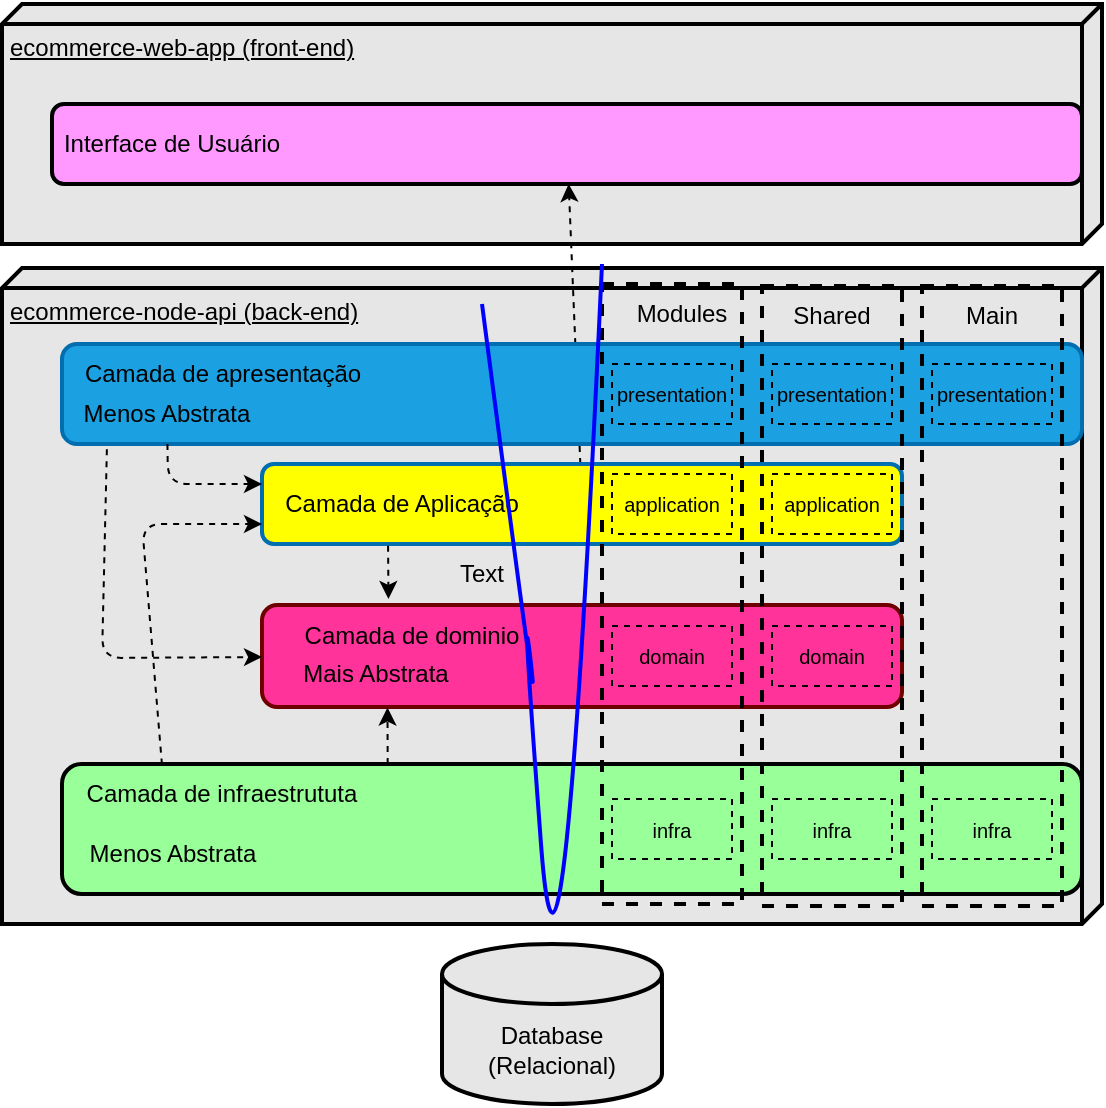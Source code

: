 <mxfile>
    <diagram id="aSWss9fgncpxhGeWPriy" name="Arquitetura em Camadas">
        <mxGraphModel dx="758" dy="619" grid="1" gridSize="10" guides="1" tooltips="1" connect="1" arrows="1" fold="1" page="1" pageScale="1" pageWidth="850" pageHeight="1100" math="0" shadow="0">
            <root>
                <mxCell id="0"/>
                <mxCell id="1" parent="0"/>
                <mxCell id="2" value="&lt;font color=&quot;#000000&quot;&gt;ecommerce-node-api (back-end)&lt;/font&gt;" style="verticalAlign=top;align=left;spacingTop=8;spacingLeft=2;spacingRight=12;shape=cube;size=10;direction=south;fontStyle=4;html=1;strokeWidth=2;fillColor=#E6E6E6;" parent="1" vertex="1">
                    <mxGeometry x="190" y="212" width="550" height="328" as="geometry"/>
                </mxCell>
                <mxCell id="4" value="&lt;font color=&quot;#000000&quot;&gt;ecommerce-web-app (front-end)&lt;/font&gt;" style="verticalAlign=top;align=left;spacingTop=8;spacingLeft=2;spacingRight=12;shape=cube;size=10;direction=south;fontStyle=4;html=1;strokeWidth=2;fillColor=#E6E6E6;" parent="1" vertex="1">
                    <mxGeometry x="190" y="80" width="550" height="120" as="geometry"/>
                </mxCell>
                <mxCell id="6" value="&lt;div style=&quot;&quot;&gt;&lt;br&gt;&lt;/div&gt;" style="rounded=1;whiteSpace=wrap;html=1;strokeWidth=2;align=center;fillColor=#FF3399;fontColor=#ffffff;strokeColor=#6F0000;points=[[0,0,0,0,0],[0,0.25,0,0,0],[0,0.51,0,0,0],[0,0.75,0,0,0],[0,1,0,0,0],[0.1,0,0,0,0],[0.25,1,0,0,0],[0.5,0,0,0,0],[0.5,1,0,0,0],[0.75,0,0,0,0],[0.75,1,0,0,0],[1,0,0,0,0],[1,0.25,0,0,0],[1,0.51,0,0,0],[1,0.75,0,0,0],[1,1,0,0,0]];" parent="1" vertex="1">
                    <mxGeometry x="320" y="380.5" width="320" height="51" as="geometry"/>
                </mxCell>
                <mxCell id="7" value="&lt;font color=&quot;#000000&quot;&gt;Camada de dominio&lt;/font&gt;" style="text;html=1;strokeColor=none;fillColor=none;align=center;verticalAlign=middle;whiteSpace=wrap;rounded=0;strokeWidth=2;" parent="1" vertex="1">
                    <mxGeometry x="335" y="380.5" width="120" height="30" as="geometry"/>
                </mxCell>
                <mxCell id="21" value="" style="edgeStyle=none;html=1;dashed=1;fontColor=#000000;" parent="1" source="8" target="13" edge="1">
                    <mxGeometry relative="1" as="geometry"/>
                </mxCell>
                <mxCell id="8" value="&lt;div style=&quot;&quot;&gt;&lt;br&gt;&lt;/div&gt;" style="rounded=1;whiteSpace=wrap;html=1;strokeWidth=2;align=center;fillColor=#FFFF00;fontColor=#ffffff;strokeColor=#006EAF;points=[[0,0,0,0,0],[0,0.25,0,0,0],[0,0.5,0,0,0],[0,0.75,0,0,0],[0,1,0,0,0],[0.09,1,0,0,0],[0.25,0,0,0,0],[0.5,0,0,0,0],[0.5,1,0,0,0],[0.75,0,0,0,0],[0.75,1,0,0,0],[1,0,0,0,0],[1,0.25,0,0,0],[1,0.5,0,0,0],[1,0.75,0,0,0],[1,1,0,0,0]];" parent="1" vertex="1">
                    <mxGeometry x="320" y="310" width="320" height="40" as="geometry"/>
                </mxCell>
                <mxCell id="41" style="edgeStyle=none;rounded=1;html=1;entryX=0.402;entryY=-0.1;entryDx=0;entryDy=0;dashed=1;strokeColor=#000000;fontColor=#000000;exitX=0.197;exitY=1.021;exitDx=0;exitDy=0;exitPerimeter=0;entryPerimeter=0;" parent="1" source="8" target="7" edge="1">
                    <mxGeometry relative="1" as="geometry"/>
                </mxCell>
                <mxCell id="9" value="&lt;font color=&quot;#000000&quot;&gt;Camada de Aplicação&lt;/font&gt;" style="text;html=1;strokeColor=none;fillColor=none;align=center;verticalAlign=middle;whiteSpace=wrap;rounded=0;strokeWidth=2;" parent="1" vertex="1">
                    <mxGeometry x="325" y="315" width="130" height="30" as="geometry"/>
                </mxCell>
                <mxCell id="42" style="edgeStyle=none;rounded=1;html=1;entryX=0;entryY=0.75;entryDx=0;entryDy=0;entryPerimeter=0;dashed=1;strokeColor=#000000;fontColor=#000000;exitX=0.098;exitY=0.004;exitDx=0;exitDy=0;exitPerimeter=0;" parent="1" source="10" target="8" edge="1">
                    <mxGeometry relative="1" as="geometry">
                        <Array as="points">
                            <mxPoint x="260" y="340"/>
                        </Array>
                    </mxGeometry>
                </mxCell>
                <mxCell id="43" style="edgeStyle=none;rounded=1;html=1;entryX=0.623;entryY=1.059;entryDx=0;entryDy=0;entryPerimeter=0;dashed=1;strokeColor=#000000;fontColor=#000000;exitX=0.402;exitY=0;exitDx=0;exitDy=0;exitPerimeter=0;" parent="1" edge="1">
                    <mxGeometry relative="1" as="geometry">
                        <mxPoint x="382.84" y="460" as="sourcePoint"/>
                        <mxPoint x="382.743" y="431.77" as="targetPoint"/>
                    </mxGeometry>
                </mxCell>
                <mxCell id="10" value="&lt;div style=&quot;&quot;&gt;&lt;br&gt;&lt;/div&gt;" style="rounded=1;whiteSpace=wrap;html=1;strokeWidth=2;align=center;fillColor=#99FF99;points=[[0,0,0,0,0],[0,0.25,0,0,0],[0,0.51,0,0,0],[0,0.75,0,0,0],[0,1,0,0,0],[0.08,0,0,0,-5],[0.16,0,0,0,-5],[0.25,1,0,0,0],[0.47,0,0,0,0],[0.5,1,0,0,0],[0.75,1,0,0,0],[1,0,0,0,0],[1,0.25,0,0,0],[1,0.51,0,0,0],[1,0.75,0,0,0],[1,1,0,0,0]];strokeColor=#000000;" parent="1" vertex="1">
                    <mxGeometry x="220" y="460" width="510" height="65" as="geometry"/>
                </mxCell>
                <mxCell id="12" value="&lt;font color=&quot;#000000&quot;&gt;Camada de infraestrututa&lt;/font&gt;" style="text;html=1;strokeColor=none;fillColor=none;align=center;verticalAlign=middle;whiteSpace=wrap;rounded=0;strokeWidth=2;" parent="1" vertex="1">
                    <mxGeometry x="225" y="460" width="150" height="30" as="geometry"/>
                </mxCell>
                <mxCell id="13" value="&lt;div style=&quot;&quot;&gt;&lt;br&gt;&lt;/div&gt;" style="rounded=1;whiteSpace=wrap;html=1;strokeWidth=2;align=center;fillColor=#FF99FF;" parent="1" vertex="1">
                    <mxGeometry x="215" y="130" width="515" height="40" as="geometry"/>
                </mxCell>
                <mxCell id="14" value="Interface de Usuário" style="text;html=1;strokeColor=none;fillColor=none;align=center;verticalAlign=middle;whiteSpace=wrap;rounded=0;labelBackgroundColor=#;strokeWidth=2;fontColor=#000000;" parent="1" vertex="1">
                    <mxGeometry x="190" y="135" width="170" height="30" as="geometry"/>
                </mxCell>
                <mxCell id="32" value="Mais Abstrata" style="text;html=1;strokeColor=none;fillColor=none;align=center;verticalAlign=middle;whiteSpace=wrap;rounded=0;fontColor=#000000;" parent="1" vertex="1">
                    <mxGeometry x="328" y="400" width="97.5" height="30" as="geometry"/>
                </mxCell>
                <mxCell id="34" value="&lt;div style=&quot;&quot;&gt;&lt;br&gt;&lt;/div&gt;" style="rounded=1;whiteSpace=wrap;html=1;strokeWidth=2;align=center;fillColor=#1ba1e2;fontColor=#ffffff;strokeColor=#006EAF;points=[[0,0,0,0,0],[0,0.26,0,0,0],[0,0.5,0,0,0],[0,0.74,0,0,0],[0,1,0,0,0],[0.05,0.88,0,0,0],[0.11,1,0,0,0],[0.25,0,0,0,0],[0.5,0,0,0,0],[0.75,0,0,0,0],[0.75,1,0,0,0],[1,0,0,0,0],[1,0.26,0,0,0],[1,0.5,0,0,0],[1,0.76,0,0,0],[1,1,0,0,0]];" parent="1" vertex="1">
                    <mxGeometry x="220" y="250" width="510" height="50" as="geometry"/>
                </mxCell>
                <mxCell id="40" style="edgeStyle=none;rounded=1;html=1;exitX=0.044;exitY=1.052;exitDx=0;exitDy=0;entryX=0;entryY=0.51;entryDx=0;entryDy=0;dashed=1;strokeColor=#000000;fontColor=#000000;exitPerimeter=0;entryPerimeter=0;" parent="1" source="34" target="6" edge="1">
                    <mxGeometry relative="1" as="geometry">
                        <Array as="points">
                            <mxPoint x="240" y="407"/>
                        </Array>
                    </mxGeometry>
                </mxCell>
                <mxCell id="35" value="Camada de apresentação" style="text;html=1;strokeColor=none;fillColor=none;align=center;verticalAlign=middle;whiteSpace=wrap;rounded=0;fontColor=#000000;" parent="1" vertex="1">
                    <mxGeometry x="202.5" y="250" width="195" height="30" as="geometry"/>
                </mxCell>
                <mxCell id="36" value="Menos Abstrata" style="text;html=1;strokeColor=none;fillColor=none;align=center;verticalAlign=middle;whiteSpace=wrap;rounded=0;fontColor=#000000;" parent="1" vertex="1">
                    <mxGeometry x="212.5" y="490" width="125" height="30" as="geometry"/>
                </mxCell>
                <mxCell id="38" style="edgeStyle=none;html=1;entryX=0;entryY=0.25;entryDx=0;entryDy=0;fontColor=#000000;rounded=1;dashed=1;strokeColor=#000000;entryPerimeter=0;" parent="1" source="37" target="8" edge="1">
                    <mxGeometry relative="1" as="geometry">
                        <Array as="points">
                            <mxPoint x="273" y="320"/>
                        </Array>
                    </mxGeometry>
                </mxCell>
                <mxCell id="37" value="Menos Abstrata" style="text;html=1;strokeColor=none;fillColor=none;align=center;verticalAlign=middle;whiteSpace=wrap;rounded=0;fontColor=#000000;" parent="1" vertex="1">
                    <mxGeometry x="210" y="270" width="125" height="30" as="geometry"/>
                </mxCell>
                <mxCell id="rETtWXidspeaWh_SScwB-46" value="" style="rounded=0;whiteSpace=wrap;html=1;strokeWidth=2;fillWeight=4;hachureGap=8;hachureAngle=45;fillColor=none;shadow=0;strokeColor=#000000;fontSize=7;fontColor=#000000;dashed=1;" parent="1" vertex="1">
                    <mxGeometry x="490" y="220" width="70" height="310" as="geometry"/>
                </mxCell>
                <mxCell id="45" value="Text" style="text;html=1;strokeColor=none;fillColor=none;align=center;verticalAlign=middle;whiteSpace=wrap;rounded=0;" parent="1" vertex="1">
                    <mxGeometry x="400" y="350" width="60" height="30" as="geometry"/>
                </mxCell>
                <mxCell id="46" value="&lt;font color=&quot;#000000&quot;&gt;Modules&lt;/font&gt;" style="text;html=1;strokeColor=none;fillColor=none;align=center;verticalAlign=middle;whiteSpace=wrap;rounded=0;sketch=0;" parent="1" vertex="1">
                    <mxGeometry x="500" y="220" width="60" height="30" as="geometry"/>
                </mxCell>
                <mxCell id="47" value="&lt;font style=&quot;font-size: 10px;&quot; color=&quot;#000000&quot;&gt;application&lt;/font&gt;" style="text;html=1;strokeColor=#000000;fillColor=none;align=center;verticalAlign=middle;whiteSpace=wrap;rounded=0;sketch=0;dashed=1;" parent="1" vertex="1">
                    <mxGeometry x="495" y="315" width="60" height="30" as="geometry"/>
                </mxCell>
                <mxCell id="48" value="&lt;font style=&quot;font-size: 10px;&quot; color=&quot;#000000&quot;&gt;domain&lt;/font&gt;" style="text;html=1;strokeColor=#000000;fillColor=none;align=center;verticalAlign=middle;whiteSpace=wrap;rounded=0;sketch=0;dashed=1;" parent="1" vertex="1">
                    <mxGeometry x="495" y="391" width="60" height="30" as="geometry"/>
                </mxCell>
                <mxCell id="49" value="&lt;font style=&quot;font-size: 10px;&quot; color=&quot;#000000&quot;&gt;infra&lt;/font&gt;" style="text;html=1;strokeColor=#000000;fillColor=none;align=center;verticalAlign=middle;whiteSpace=wrap;rounded=0;sketch=0;dashed=1;" parent="1" vertex="1">
                    <mxGeometry x="495" y="477.5" width="60" height="30" as="geometry"/>
                </mxCell>
                <mxCell id="50" value="&lt;font style=&quot;font-size: 10px;&quot; color=&quot;#000000&quot;&gt;presentation&lt;/font&gt;" style="text;html=1;strokeColor=#000000;fillColor=none;align=center;verticalAlign=middle;whiteSpace=wrap;rounded=0;sketch=0;dashed=1;" parent="1" vertex="1">
                    <mxGeometry x="495" y="260" width="60" height="30" as="geometry"/>
                </mxCell>
                <mxCell id="51" value="" style="rounded=0;whiteSpace=wrap;html=1;strokeWidth=2;fillWeight=4;hachureGap=8;hachureAngle=45;fillColor=none;shadow=0;strokeColor=#000000;fontSize=7;fontColor=#000000;dashed=1;" parent="1" vertex="1">
                    <mxGeometry x="570" y="221" width="70" height="310" as="geometry"/>
                </mxCell>
                <mxCell id="52" value="&lt;font color=&quot;#000000&quot;&gt;Shared&lt;/font&gt;" style="text;html=1;strokeColor=none;fillColor=none;align=center;verticalAlign=middle;whiteSpace=wrap;rounded=0;sketch=0;" parent="1" vertex="1">
                    <mxGeometry x="575" y="221" width="60" height="30" as="geometry"/>
                </mxCell>
                <mxCell id="53" value="&lt;font style=&quot;font-size: 10px;&quot; color=&quot;#000000&quot;&gt;presentation&lt;/font&gt;" style="text;html=1;strokeColor=#000000;fillColor=none;align=center;verticalAlign=middle;whiteSpace=wrap;rounded=0;sketch=0;dashed=1;" parent="1" vertex="1">
                    <mxGeometry x="575" y="260" width="60" height="30" as="geometry"/>
                </mxCell>
                <mxCell id="54" value="&lt;span style=&quot;color: rgb(0, 0, 0); font-size: 10px;&quot;&gt;application&lt;/span&gt;" style="text;html=1;strokeColor=#000000;fillColor=none;align=center;verticalAlign=middle;whiteSpace=wrap;rounded=0;sketch=0;dashed=1;" parent="1" vertex="1">
                    <mxGeometry x="575" y="315" width="60" height="30" as="geometry"/>
                </mxCell>
                <mxCell id="55" value="&lt;font style=&quot;font-size: 10px;&quot; color=&quot;#000000&quot;&gt;domain&lt;/font&gt;" style="text;html=1;strokeColor=#000000;fillColor=none;align=center;verticalAlign=middle;whiteSpace=wrap;rounded=0;sketch=0;dashed=1;" parent="1" vertex="1">
                    <mxGeometry x="575" y="391" width="60" height="30" as="geometry"/>
                </mxCell>
                <mxCell id="56" value="&lt;font style=&quot;font-size: 10px;&quot; color=&quot;#000000&quot;&gt;infra&lt;/font&gt;" style="text;html=1;strokeColor=#000000;fillColor=none;align=center;verticalAlign=middle;whiteSpace=wrap;rounded=0;sketch=0;dashed=1;" parent="1" vertex="1">
                    <mxGeometry x="575" y="477.5" width="60" height="30" as="geometry"/>
                </mxCell>
                <mxCell id="GGV-V5xr20-UlNDZacLf-56" value="" style="rounded=0;whiteSpace=wrap;html=1;strokeWidth=2;fillWeight=4;hachureGap=8;hachureAngle=45;fillColor=none;shadow=0;strokeColor=#000000;fontSize=7;fontColor=#000000;dashed=1;" parent="1" vertex="1">
                    <mxGeometry x="650" y="221" width="70" height="310" as="geometry"/>
                </mxCell>
                <mxCell id="GGV-V5xr20-UlNDZacLf-57" value="&lt;font style=&quot;font-size: 10px;&quot; color=&quot;#000000&quot;&gt;infra&lt;/font&gt;" style="text;html=1;strokeColor=#000000;fillColor=none;align=center;verticalAlign=middle;whiteSpace=wrap;rounded=0;sketch=0;dashed=1;" parent="1" vertex="1">
                    <mxGeometry x="655" y="477.5" width="60" height="30" as="geometry"/>
                </mxCell>
                <mxCell id="GGV-V5xr20-UlNDZacLf-58" value="&lt;font style=&quot;font-size: 10px;&quot; color=&quot;#000000&quot;&gt;presentation&lt;/font&gt;" style="text;html=1;strokeColor=#000000;fillColor=none;align=center;verticalAlign=middle;whiteSpace=wrap;rounded=0;sketch=0;dashed=1;" parent="1" vertex="1">
                    <mxGeometry x="655" y="260" width="60" height="30" as="geometry"/>
                </mxCell>
                <mxCell id="GGV-V5xr20-UlNDZacLf-59" value="" style="curved=1;endArrow=none;html=1;rounded=1;strokeColor=#0000FF;fontColor=#000000;strokeWidth=2;" parent="1" edge="1">
                    <mxGeometry width="50" height="50" relative="1" as="geometry">
                        <mxPoint x="490" y="210" as="sourcePoint"/>
                        <mxPoint x="430" y="230" as="targetPoint"/>
                        <Array as="points">
                            <mxPoint x="470" y="640"/>
                            <mxPoint x="449" y="360"/>
                            <mxPoint x="460" y="460"/>
                        </Array>
                    </mxGeometry>
                </mxCell>
                <mxCell id="5" value="&lt;font color=&quot;#000000&quot;&gt;Database (Relacional)&lt;/font&gt;" style="shape=cylinder3;whiteSpace=wrap;html=1;boundedLbl=1;backgroundOutline=1;size=15;strokeWidth=2;fillColor=#E6E6E6;" parent="1" vertex="1">
                    <mxGeometry x="410" y="550" width="110" height="80" as="geometry"/>
                </mxCell>
                <mxCell id="GGV-V5xr20-UlNDZacLf-60" value="&lt;font color=&quot;#000000&quot;&gt;Main&lt;/font&gt;" style="text;html=1;strokeColor=none;fillColor=none;align=center;verticalAlign=middle;whiteSpace=wrap;rounded=0;sketch=0;" parent="1" vertex="1">
                    <mxGeometry x="655" y="221" width="60" height="30" as="geometry"/>
                </mxCell>
            </root>
        </mxGraphModel>
    </diagram>
    <diagram name="Arquitetura Hexagonal" id="wjivnZVUsACDeRUAyvuC">
        <mxGraphModel dx="523" dy="427" grid="1" gridSize="10" guides="1" tooltips="1" connect="1" arrows="1" fold="1" page="1" pageScale="1" pageWidth="850" pageHeight="1100" math="0" shadow="0">
            <root>
                <mxCell id="tzPjVgsUGmhRdQPGDlRc-0"/>
                <mxCell id="tzPjVgsUGmhRdQPGDlRc-1" parent="tzPjVgsUGmhRdQPGDlRc-0"/>
                <mxCell id="tzPjVgsUGmhRdQPGDlRc-2" value="&lt;font color=&quot;#000000&quot;&gt;ecommerce-node-api (back-end)&lt;/font&gt;" style="verticalAlign=top;align=left;spacingTop=8;spacingLeft=2;spacingRight=12;shape=cube;size=10;direction=south;fontStyle=4;html=1;strokeWidth=2;fillColor=#E6E6E6;" parent="tzPjVgsUGmhRdQPGDlRc-1" vertex="1">
                    <mxGeometry x="185" y="185" width="480" height="320" as="geometry"/>
                </mxCell>
                <mxCell id="tzPjVgsUGmhRdQPGDlRc-3" value="&lt;font color=&quot;#000000&quot;&gt;ecommerce-web-app (front-end)&lt;/font&gt;" style="verticalAlign=top;align=left;spacingTop=8;spacingLeft=2;spacingRight=12;shape=cube;size=10;direction=south;fontStyle=4;html=1;strokeWidth=2;fillColor=#E6E6E6;" parent="tzPjVgsUGmhRdQPGDlRc-1" vertex="1">
                    <mxGeometry x="190" y="40" width="480" height="120" as="geometry"/>
                </mxCell>
                <mxCell id="tzPjVgsUGmhRdQPGDlRc-4" value="&lt;font color=&quot;#000000&quot;&gt;Database (Relacional)&lt;/font&gt;" style="shape=cylinder3;whiteSpace=wrap;html=1;boundedLbl=1;backgroundOutline=1;size=15;strokeWidth=2;fillColor=#E6E6E6;" parent="tzPjVgsUGmhRdQPGDlRc-1" vertex="1">
                    <mxGeometry x="375" y="520" width="110" height="80" as="geometry"/>
                </mxCell>
                <mxCell id="tzPjVgsUGmhRdQPGDlRc-15" value="&lt;div style=&quot;&quot;&gt;&lt;br&gt;&lt;/div&gt;" style="rounded=1;whiteSpace=wrap;html=1;strokeWidth=2;align=center;fillColor=#FF99FF;" parent="tzPjVgsUGmhRdQPGDlRc-1" vertex="1">
                    <mxGeometry x="215" y="89" width="415" height="40" as="geometry"/>
                </mxCell>
                <mxCell id="tzPjVgsUGmhRdQPGDlRc-16" value="Interface de Usuário" style="text;html=1;strokeColor=none;fillColor=none;align=center;verticalAlign=middle;whiteSpace=wrap;rounded=0;labelBackgroundColor=#;strokeWidth=2;fontColor=#000000;" parent="tzPjVgsUGmhRdQPGDlRc-1" vertex="1">
                    <mxGeometry x="190" y="94" width="170" height="30" as="geometry"/>
                </mxCell>
                <mxCell id="usXvEcNRvfOSVGBU--6a-12" style="edgeStyle=none;html=1;exitX=0.5;exitY=1;exitDx=0;exitDy=0;entryX=0.5;entryY=1;entryDx=0;entryDy=0;dashed=1;strokeColor=#000000;fontSize=7;fontColor=#000000;" parent="tzPjVgsUGmhRdQPGDlRc-1" source="vYS4999cGOgpFXuxNJbP-7" target="vYS4999cGOgpFXuxNJbP-4" edge="1">
                    <mxGeometry relative="1" as="geometry"/>
                </mxCell>
                <mxCell id="vYS4999cGOgpFXuxNJbP-7" value="" style="shape=hexagon;perimeter=hexagonPerimeter2;whiteSpace=wrap;html=1;fixedSize=1;shadow=0;gradientColor=#99FF99;fillColor=#66B2FF;" parent="tzPjVgsUGmhRdQPGDlRc-1" vertex="1">
                    <mxGeometry x="320" y="260" width="200" height="170" as="geometry"/>
                </mxCell>
                <mxCell id="usXvEcNRvfOSVGBU--6a-13" style="edgeStyle=none;html=1;exitX=0.5;exitY=1;exitDx=0;exitDy=0;dashed=1;strokeColor=#000000;fontSize=7;fontColor=#000000;" parent="tzPjVgsUGmhRdQPGDlRc-1" edge="1">
                    <mxGeometry relative="1" as="geometry">
                        <mxPoint x="429" y="430" as="sourcePoint"/>
                        <mxPoint x="430" y="410" as="targetPoint"/>
                    </mxGeometry>
                </mxCell>
                <mxCell id="usXvEcNRvfOSVGBU--6a-15" style="edgeStyle=none;html=1;exitX=0.5;exitY=1;exitDx=0;exitDy=0;entryX=0.5;entryY=1;entryDx=0;entryDy=0;dashed=1;strokeColor=#000000;fontSize=7;fontColor=#000000;" parent="tzPjVgsUGmhRdQPGDlRc-1" edge="1">
                    <mxGeometry relative="1" as="geometry">
                        <mxPoint x="430" y="410" as="sourcePoint"/>
                        <mxPoint x="429" y="391.0" as="targetPoint"/>
                    </mxGeometry>
                </mxCell>
                <mxCell id="vYS4999cGOgpFXuxNJbP-4" value="" style="shape=hexagon;perimeter=hexagonPerimeter2;whiteSpace=wrap;html=1;fixedSize=1;fillColor=#e3c800;fontColor=#000000;strokeColor=#B09500;" parent="tzPjVgsUGmhRdQPGDlRc-1" vertex="1">
                    <mxGeometry x="331" y="290" width="180" height="120" as="geometry"/>
                </mxCell>
                <mxCell id="vYS4999cGOgpFXuxNJbP-2" value="" style="shape=hexagon;perimeter=hexagonPerimeter2;whiteSpace=wrap;html=1;fixedSize=1;fillColor=#d80073;fontColor=#ffffff;strokeColor=#A50040;" parent="tzPjVgsUGmhRdQPGDlRc-1" vertex="1">
                    <mxGeometry x="360" y="310" width="120" height="81" as="geometry"/>
                </mxCell>
                <mxCell id="tzPjVgsUGmhRdQPGDlRc-24" value="" style="curved=1;endArrow=classic;html=1;rounded=1;strokeColor=#0000FF;fontColor=#000000;strokeWidth=1;exitX=0.859;exitY=0.009;exitDx=0;exitDy=0;exitPerimeter=0;" parent="tzPjVgsUGmhRdQPGDlRc-1" source="vYS4999cGOgpFXuxNJbP-7" edge="1">
                    <mxGeometry width="50" height="50" relative="1" as="geometry">
                        <mxPoint x="534" y="245" as="sourcePoint"/>
                        <mxPoint x="474" y="245" as="targetPoint"/>
                        <Array as="points">
                            <mxPoint x="490" y="400"/>
                            <mxPoint x="480" y="430"/>
                            <mxPoint x="471" y="365.42"/>
                        </Array>
                    </mxGeometry>
                </mxCell>
                <mxCell id="vYS4999cGOgpFXuxNJbP-3" value="&lt;b&gt;&lt;font style=&quot;font-size: 7px;&quot;&gt;Camada de domínio&lt;/font&gt;&lt;/b&gt;" style="text;html=1;strokeColor=none;fillColor=none;align=center;verticalAlign=middle;whiteSpace=wrap;rounded=0;" parent="tzPjVgsUGmhRdQPGDlRc-1" vertex="1">
                    <mxGeometry x="340" y="330" width="125" height="30" as="geometry"/>
                </mxCell>
                <mxCell id="vYS4999cGOgpFXuxNJbP-6" value="&lt;font size=&quot;1&quot; color=&quot;#000000&quot;&gt;&lt;b style=&quot;font-size: 7px;&quot;&gt;Camada de aplicação&lt;/b&gt;&lt;/font&gt;" style="text;html=1;strokeColor=none;fillColor=none;align=center;verticalAlign=middle;whiteSpace=wrap;rounded=0;" parent="tzPjVgsUGmhRdQPGDlRc-1" vertex="1">
                    <mxGeometry x="320" y="290" width="135" height="14" as="geometry"/>
                </mxCell>
                <mxCell id="usXvEcNRvfOSVGBU--6a-2" style="edgeStyle=none;html=1;fontColor=#000000;exitX=0.483;exitY=0.007;exitDx=0;exitDy=0;exitPerimeter=0;strokeColor=#000000;dashed=1;" parent="tzPjVgsUGmhRdQPGDlRc-1" edge="1">
                    <mxGeometry relative="1" as="geometry">
                        <mxPoint x="429.43" y="261.19" as="sourcePoint"/>
                        <mxPoint x="429" y="290" as="targetPoint"/>
                    </mxGeometry>
                </mxCell>
                <mxCell id="usXvEcNRvfOSVGBU--6a-3" style="edgeStyle=none;html=1;exitX=0.75;exitY=1;exitDx=0;exitDy=0;fontSize=6;fontColor=#000000;dashed=1;strokeColor=#000000;" parent="tzPjVgsUGmhRdQPGDlRc-1" edge="1">
                    <mxGeometry relative="1" as="geometry">
                        <mxPoint x="429.5" y="284" as="sourcePoint"/>
                        <mxPoint x="428.523" y="310" as="targetPoint"/>
                    </mxGeometry>
                </mxCell>
                <mxCell id="vYS4999cGOgpFXuxNJbP-8" value="&lt;font style=&quot;font-size: 7px;&quot; color=&quot;#000000&quot;&gt;Camada de apresentação&lt;/font&gt;" style="text;html=1;strokeColor=none;fillColor=none;align=center;verticalAlign=middle;whiteSpace=wrap;rounded=0;shadow=0;fontColor=#FF0000;" parent="tzPjVgsUGmhRdQPGDlRc-1" vertex="1">
                    <mxGeometry x="320" y="251" width="120" height="30" as="geometry"/>
                </mxCell>
                <mxCell id="vYS4999cGOgpFXuxNJbP-9" value="&lt;font style=&quot;font-size: 7px;&quot;&gt;Camada de Infraestrutura&lt;/font&gt;" style="text;html=1;strokeColor=none;fillColor=none;align=center;verticalAlign=middle;whiteSpace=wrap;rounded=0;shadow=0;fontColor=#000000;" parent="tzPjVgsUGmhRdQPGDlRc-1" vertex="1">
                    <mxGeometry x="311.5" y="401" width="150" height="30" as="geometry"/>
                </mxCell>
                <mxCell id="usXvEcNRvfOSVGBU--6a-16" style="edgeStyle=none;html=1;exitX=0.5;exitY=1;exitDx=0;exitDy=0;entryX=0.5;entryY=1;entryDx=0;entryDy=0;dashed=1;strokeColor=#000000;fontSize=7;fontColor=#000000;" parent="tzPjVgsUGmhRdQPGDlRc-1" edge="1">
                    <mxGeometry relative="1" as="geometry">
                        <mxPoint x="430" y="410.0" as="sourcePoint"/>
                        <mxPoint x="429" y="391" as="targetPoint"/>
                    </mxGeometry>
                </mxCell>
                <mxCell id="_s5H8p2Y_gwML5H9djnR-0" value="&lt;font color=&quot;#000000&quot; style=&quot;font-size: 4px;&quot;&gt;Baixo nível de abstração / Orquestração /&amp;nbsp; Detalhes&lt;/font&gt;" style="text;html=1;strokeColor=none;fillColor=none;align=center;verticalAlign=middle;whiteSpace=wrap;rounded=0;" parent="tzPjVgsUGmhRdQPGDlRc-1" vertex="1">
                    <mxGeometry x="279" y="260" width="200" height="30" as="geometry"/>
                </mxCell>
                <mxCell id="_s5H8p2Y_gwML5H9djnR-1" value="&lt;span style=&quot;color: rgb(0, 0, 0); font-size: 4px;&quot;&gt;Médio nível de&amp;nbsp; abstração&amp;nbsp; /&amp;nbsp; Orquestração&lt;/span&gt;" style="text;html=1;strokeColor=none;fillColor=none;align=center;verticalAlign=middle;whiteSpace=wrap;rounded=0;" parent="tzPjVgsUGmhRdQPGDlRc-1" vertex="1">
                    <mxGeometry x="287.5" y="289" width="200" height="30" as="geometry"/>
                </mxCell>
                <mxCell id="_s5H8p2Y_gwML5H9djnR-2" value="&lt;span style=&quot;font-size: 4px;&quot;&gt;&lt;font color=&quot;#ffffff&quot;&gt;Alto nível de abstração /&amp;nbsp; Políticas&lt;/font&gt;&lt;/span&gt;" style="text;html=1;strokeColor=none;fillColor=none;align=center;verticalAlign=middle;whiteSpace=wrap;rounded=0;" parent="tzPjVgsUGmhRdQPGDlRc-1" vertex="1">
                    <mxGeometry x="311" y="371" width="200" height="30" as="geometry"/>
                </mxCell>
                <mxCell id="0flk8VAWVbYfpd_tYUp7-0" value="&lt;span style=&quot;color: rgb(0, 0, 0);&quot;&gt;&lt;font style=&quot;font-size: 3px;&quot;&gt;Baixo nível de&amp;nbsp; abstração&amp;nbsp; /&amp;nbsp; Orquestração / Detalhes&lt;/font&gt;&lt;/span&gt;" style="text;html=1;strokeColor=none;fillColor=none;align=center;verticalAlign=middle;whiteSpace=wrap;rounded=0;" parent="tzPjVgsUGmhRdQPGDlRc-1" vertex="1">
                    <mxGeometry x="278.5" y="406" width="200" height="30" as="geometry"/>
                </mxCell>
                <mxCell id="0flk8VAWVbYfpd_tYUp7-2" value="&lt;font color=&quot;#000000&quot; style=&quot;font-size: 4px;&quot;&gt;&lt;u&gt;Casos de uso&lt;/u&gt;&lt;/font&gt;" style="text;html=1;strokeColor=none;fillColor=none;align=center;verticalAlign=middle;whiteSpace=wrap;rounded=0;" parent="tzPjVgsUGmhRdQPGDlRc-1" vertex="1">
                    <mxGeometry x="313.5" y="295" width="90" height="30" as="geometry"/>
                </mxCell>
                <mxCell id="OLbARjLa9Ogg8bijMRbt-0" value="&lt;div style=&quot;&quot;&gt;&lt;br&gt;&lt;/div&gt;" style="rounded=1;whiteSpace=wrap;html=1;strokeWidth=2;align=center;fillColor=#FF3399;fontColor=#ffffff;strokeColor=#6F0000;points=[[0,0,0,0,0],[0,0.25,0,0,0],[0,0.51,0,0,0],[0,0.75,0,0,0],[0,1,0,0,0],[0.1,0,0,0,0],[0.25,1,0,0,0],[0.5,0,0,0,0],[0.5,1,0,0,0],[0.75,0,0,0,0],[0.75,1,0,0,0],[1,0,0,0,0],[1,0.25,0,0,0],[1,0.51,0,0,0],[1,0.75,0,0,0],[1,1,0,0,0]];" parent="tzPjVgsUGmhRdQPGDlRc-1" vertex="1">
                    <mxGeometry x="305" y="610" width="240" height="51" as="geometry"/>
                </mxCell>
                <mxCell id="eTSupvUeC0eZLf9QJPG1-0" value="&lt;font color=&quot;#000000&quot;&gt;Camada de dominio&lt;/font&gt;" style="text;html=1;strokeColor=none;fillColor=none;align=center;verticalAlign=middle;whiteSpace=wrap;rounded=0;strokeWidth=2;" parent="tzPjVgsUGmhRdQPGDlRc-1" vertex="1">
                    <mxGeometry x="365.5" y="604" width="120" height="30" as="geometry"/>
                </mxCell>
                <mxCell id="pUPzLSKoBXeZlbQ18AqT-0" value="Mais Abstrata" style="text;html=1;strokeColor=none;fillColor=none;align=center;verticalAlign=middle;whiteSpace=wrap;rounded=0;fontColor=#000000;" parent="tzPjVgsUGmhRdQPGDlRc-1" vertex="1">
                    <mxGeometry x="376" y="631" width="97.5" height="30" as="geometry"/>
                </mxCell>
                <mxCell id="slxioHpNjjSyTJPUUxgy-0" value="&lt;div style=&quot;&quot;&gt;&lt;br&gt;&lt;/div&gt;" style="rounded=1;whiteSpace=wrap;html=1;strokeWidth=2;align=center;fillColor=#FFFF00;fontColor=#ffffff;strokeColor=#006EAF;points=[[0,0,0,0,0],[0,0.25,0,0,0],[0,0.5,0,0,0],[0,0.75,0,0,0],[0,1,0,0,0],[0.09,1,0,0,0],[0.25,0,0,0,0],[0.5,0,0,0,0],[0.5,1,0,0,0],[0.75,0,0,0,0],[0.75,1,0,0,0],[1,0,0,0,0],[1,0.25,0,0,0],[1,0.5,0,0,0],[1,0.75,0,0,0],[1,1,0,0,0]];" parent="tzPjVgsUGmhRdQPGDlRc-1" vertex="1">
                    <mxGeometry x="265" y="661" width="320" height="40" as="geometry"/>
                </mxCell>
                <mxCell id="vBVizdeXec3Gtav6FLSi-0" value="&lt;font color=&quot;#000000&quot;&gt;Camada de Aplicação&lt;/font&gt;" style="text;html=1;strokeColor=none;fillColor=none;align=center;verticalAlign=middle;whiteSpace=wrap;rounded=0;strokeWidth=2;" parent="tzPjVgsUGmhRdQPGDlRc-1" vertex="1">
                    <mxGeometry x="360" y="661" width="130" height="30" as="geometry"/>
                </mxCell>
                <mxCell id="lQK7gJzDE6u0O8OSskd4-0" value="&lt;div style=&quot;&quot;&gt;&lt;br&gt;&lt;/div&gt;" style="rounded=1;whiteSpace=wrap;html=1;strokeWidth=2;align=center;fillColor=#1ba1e2;fontColor=#ffffff;strokeColor=#006EAF;points=[[0,0,0,0,0],[0,0.26,0,0,0],[0,0.5,0,0,0],[0,0.74,0,0,0],[0,1,0,0,0],[0.05,0.88,0,0,0],[0.11,1,0,0,0],[0.25,0,0,0,0],[0.5,0,0,0,0],[0.75,0,0,0,0],[0.75,1,0,0,0],[1,0,0,0,0],[1,0.26,0,0,0],[1,0.5,0,0,0],[1,0.76,0,0,0],[1,1,0,0,0]];" parent="tzPjVgsUGmhRdQPGDlRc-1" vertex="1">
                    <mxGeometry x="190" y="702" width="235" height="50" as="geometry"/>
                </mxCell>
                <mxCell id="XdQ_TQcP55blmfp_1cze-0" value="Camada de apresentação" style="text;html=1;strokeColor=none;fillColor=none;align=center;verticalAlign=middle;whiteSpace=wrap;rounded=0;fontColor=#000000;" parent="tzPjVgsUGmhRdQPGDlRc-1" vertex="1">
                    <mxGeometry x="217.5" y="702" width="195" height="30" as="geometry"/>
                </mxCell>
                <mxCell id="AYqfj5InyCJOd9XoJ2u4-0" value="&lt;div style=&quot;&quot;&gt;&lt;br&gt;&lt;/div&gt;" style="rounded=1;whiteSpace=wrap;html=1;strokeWidth=2;align=center;fillColor=#99FF99;points=[[0,0,0,0,0],[0,0.25,0,0,0],[0,0.51,0,0,0],[0,0.75,0,0,0],[0,1,0,0,0],[0.08,0,0,0,-5],[0.16,0,0,0,-5],[0.25,1,0,0,0],[0.47,0,0,0,0],[0.5,1,0,0,0],[0.75,1,0,0,0],[1,0,0,0,0],[1,0.25,0,0,0],[1,0.51,0,0,0],[1,0.75,0,0,0],[1,1,0,0,0]];strokeColor=#000000;" parent="tzPjVgsUGmhRdQPGDlRc-1" vertex="1">
                    <mxGeometry x="425" y="702" width="236.5" height="49" as="geometry"/>
                </mxCell>
                <mxCell id="-G1CHPTLud1__wFjU5NH-0" value="&lt;font color=&quot;#000000&quot;&gt;Camada de infraestrututa&lt;/font&gt;" style="text;html=1;strokeColor=none;fillColor=none;align=center;verticalAlign=middle;whiteSpace=wrap;rounded=0;strokeWidth=2;" parent="tzPjVgsUGmhRdQPGDlRc-1" vertex="1">
                    <mxGeometry x="468.25" y="701" width="150" height="30" as="geometry"/>
                </mxCell>
                <mxCell id="z_aHn9kHvk5fZYPplcHH-0" value="&lt;span style=&quot;color: rgb(0, 0, 0);&quot;&gt;&lt;font style=&quot;font-size: 8px;&quot;&gt;Médio nível de&amp;nbsp; abstração&amp;nbsp; /&amp;nbsp; Orquestração&lt;/font&gt;&lt;/span&gt;" style="text;html=1;strokeColor=none;fillColor=none;align=center;verticalAlign=middle;whiteSpace=wrap;rounded=0;" parent="tzPjVgsUGmhRdQPGDlRc-1" vertex="1">
                    <mxGeometry x="325.5" y="673" width="200" height="30" as="geometry"/>
                </mxCell>
                <mxCell id="z_aHn9kHvk5fZYPplcHH-1" value="&lt;font color=&quot;#000000&quot; style=&quot;font-size: 4px;&quot;&gt;Baixo nível de abstração / Orquestração /&amp;nbsp; Detalhes&lt;/font&gt;" style="text;html=1;strokeColor=none;fillColor=none;align=center;verticalAlign=middle;whiteSpace=wrap;rounded=0;" parent="tzPjVgsUGmhRdQPGDlRc-1" vertex="1">
                    <mxGeometry x="289" y="270" width="200" height="30" as="geometry"/>
                </mxCell>
                <mxCell id="z_aHn9kHvk5fZYPplcHH-2" value="&lt;font color=&quot;#000000&quot; style=&quot;font-size: 8px;&quot;&gt;Baixo nível de abstração / Orquestração /&amp;nbsp; Detalhes&lt;/font&gt;" style="text;html=1;strokeColor=none;fillColor=none;align=center;verticalAlign=middle;whiteSpace=wrap;rounded=0;" parent="tzPjVgsUGmhRdQPGDlRc-1" vertex="1">
                    <mxGeometry x="217.5" y="720" width="200" height="30" as="geometry"/>
                </mxCell>
                <mxCell id="z_aHn9kHvk5fZYPplcHH-3" value="&lt;span style=&quot;color: rgb(0, 0, 0);&quot;&gt;&lt;font style=&quot;font-size: 8px;&quot;&gt;Baixo nível de&amp;nbsp; abstração&amp;nbsp; /&amp;nbsp; Orquestração / Detalhes&lt;/font&gt;&lt;/span&gt;" style="text;html=1;strokeColor=none;fillColor=none;align=center;verticalAlign=middle;whiteSpace=wrap;rounded=0;" parent="tzPjVgsUGmhRdQPGDlRc-1" vertex="1">
                    <mxGeometry x="443.25" y="714" width="200" height="30" as="geometry"/>
                </mxCell>
                <mxCell id="ailSluQYoId34OJ8lPSa-0" value="" style="rounded=0;whiteSpace=wrap;html=1;strokeWidth=1;fillWeight=4;hachureGap=8;hachureAngle=45;fillColor=none;shadow=0;strokeColor=#000000;fontSize=7;fontColor=#000000;dashed=1;" parent="tzPjVgsUGmhRdQPGDlRc-1" vertex="1">
                    <mxGeometry x="440" y="251" width="30" height="179" as="geometry"/>
                </mxCell>
                <mxCell id="ailSluQYoId34OJ8lPSa-1" value="&lt;font style=&quot;font-size: 5px;&quot;&gt;Modules&lt;/font&gt;" style="text;html=1;strokeColor=none;fillColor=none;align=center;verticalAlign=middle;whiteSpace=wrap;rounded=0;dashed=1;sketch=0;strokeWidth=1;fontSize=10;fontColor=#000000;" parent="tzPjVgsUGmhRdQPGDlRc-1" vertex="1">
                    <mxGeometry x="425" y="240" width="60" height="30" as="geometry"/>
                </mxCell>
                <mxCell id="ailSluQYoId34OJ8lPSa-2" value="Políticas" style="text;html=1;strokeColor=none;fillColor=none;align=center;verticalAlign=middle;whiteSpace=wrap;rounded=0;dashed=1;sketch=0;strokeWidth=1;fontSize=5;fontColor=#000000;" parent="tzPjVgsUGmhRdQPGDlRc-1" vertex="1">
                    <mxGeometry x="425.5" y="325" width="60" height="30" as="geometry"/>
                </mxCell>
            </root>
        </mxGraphModel>
    </diagram>
</mxfile>